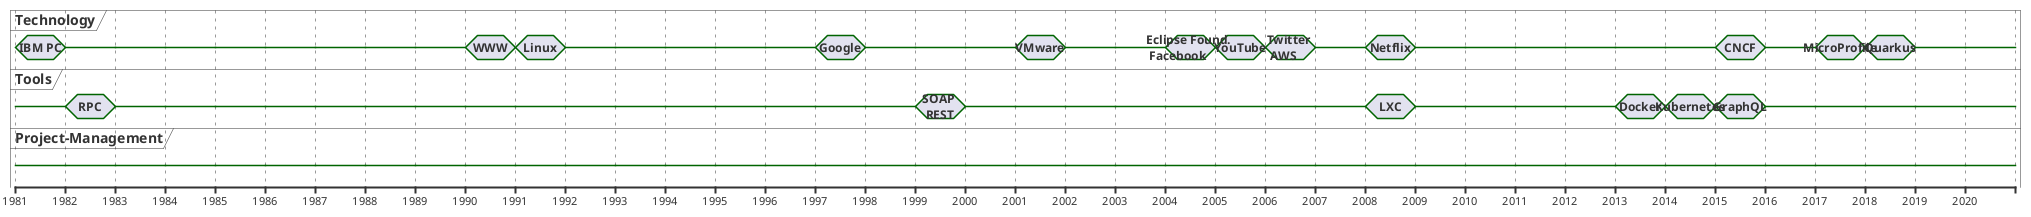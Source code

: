 @startuml

skinparam timing {
	ArrowColor black

	borderColor #566573
	backgroundColor lightgray
	fontName Calibri
	fontSize 17
	fontColor black
}

concise "Technology" as CTech
concise "Tools" as CToll
concise "Project-Management" as CProj

/'
@1971
CTech is "Microprocessor"
CToll is {-}
CProj is {-}
@1972
CTech is {-}
CToll is {-}
CProj is {-}
@1973
CTech is {-}
CToll is {-}
CProj is {-}
@1974
CTech is {-}
CToll is {-}
CProj is {-}
@1975
CTech is {-}
CToll is {-}
CProj is {-}

@1976
CTech is "Apple 1"
CToll is {-}
CProj is {-}
@1977
CTech is {-}
CToll is {-}
CProj is {-}
@1978
CTech is {-}
CToll is {-}
CProj is {-}
@1979
CTech is {-}
CToll is {-}
CProj is {-}
@1980
CTech is {-}
CToll is {-}
CProj is {-}
'/
@1981
CTech is "IBM PC"
CToll is {-}
CProj is {-}
@1982
CTech is {-}
CToll is "RPC"
CProj is {-}
@1983
CTech is {-}
CToll is {-}
CProj is {-}
@1984
CTech is {-}
CToll is {-}
CProj is {-}
@1985
CTech is {-}
CToll is {-}
CProj is {-}
@1986
CTech is {-}
CToll is {-}
CProj is {-}
@1987
CTech is {-}
CToll is {-}
CProj is {-}
@1988
CTech is {-}
CToll is {-}
CProj is {-}
@1989
CTech is {-}
CToll is {-}
CProj is {-}
@1990
CTech is "WWW"
CToll is {-}
CProj is {-}
@1991
CTech is "Linux"
CToll is {-}
CProj is {-}
@1992
CTech is {-}
CToll is {-}
CProj is {-}
@1993
CTech is {-}
CToll is {-}
CProj is {-}
@1994
CTech is {-}
CToll is {-}
CProj is {-}
@1995
CTech is {-}
CToll is {-}
CProj is {-}
@1996
CTech is {-}
CToll is {-}
CProj is {-}
@1997
CTech is "Google"
CToll is {-}
CProj is {-}
@1998
CTech is {-}
CToll is {-}
CProj is {-}
@1999
CTech is {-}
CToll is "SOAP \n REST"
CProj is {-}
@2000
CTech is {-}
CToll is {-}
CProj is {-}
@2001
CTech is "VMware"
CToll is {-}
CProj is {-}
@2002
CTech is {-}
CToll is {-}
CProj is {-}
@2003
CTech is {-}
CToll is {-}
CProj is {-}
@2004
CTech is "Eclipse Found. \n Facebook"
CToll is {-}
CProj is {-}
@2005
CTech is "YouTube"
CToll is {-}
CProj is {-}
@2006
CTech is "Twitter \n AWS"
CToll is {-}
CProj is {-}
@2007
CTech is {-}
CToll is {-}
CProj is {-}
@2008
CTech is "Netflix"
CToll is "LXC"
CProj is {-}
@2009
CTech is {-}
CToll is {-}
CProj is {-}
@2010
CTech is {-}
CToll is {-}
CProj is {-}
@2011
CTech is {-}
CToll is {-}
CProj is {-}
@2012
CTech is {-}
CToll is {-}
CProj is {-}
@2013
CTech is {-}
CToll is "Docker"
CProj is {-}
@2014
CTech is {-}
CToll is "Kubernetes"
CProj is {-}
@2015
CTech is "CNCF"
CToll is "GraphQL"
CProj is {-}
@2016
CTech is {-}
CToll is {-}
CProj is {-}
@2017
CTech is "MicroProfile"
CToll is {-}
CProj is {-}
@2018
CTech is "Quarkus"
CToll is {-}
CProj is {-}
@2019
CTech is {-}
CToll is {-}
CProj is {-}
@2020
CTech is {-}
CToll is {-}
CProj is {-}

@enduml
